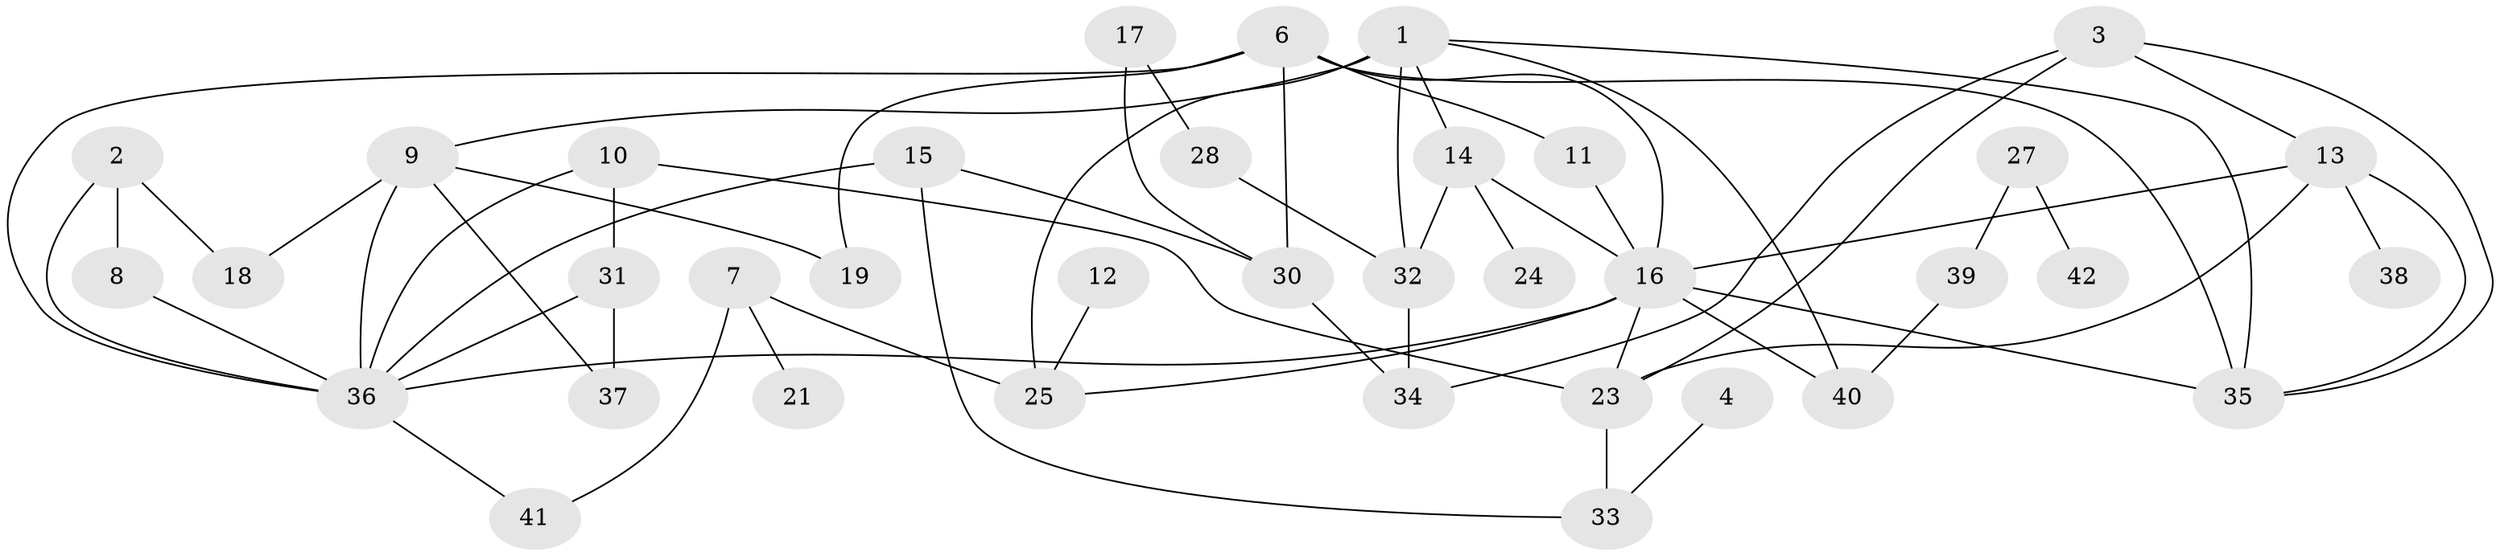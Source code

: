 // original degree distribution, {3: 0.1744186046511628, 2: 0.3023255813953488, 1: 0.19767441860465115, 0: 0.05813953488372093, 4: 0.1511627906976744, 6: 0.023255813953488372, 5: 0.09302325581395349}
// Generated by graph-tools (version 1.1) at 2025/33/03/09/25 02:33:24]
// undirected, 37 vertices, 60 edges
graph export_dot {
graph [start="1"]
  node [color=gray90,style=filled];
  1;
  2;
  3;
  4;
  6;
  7;
  8;
  9;
  10;
  11;
  12;
  13;
  14;
  15;
  16;
  17;
  18;
  19;
  21;
  23;
  24;
  25;
  27;
  28;
  30;
  31;
  32;
  33;
  34;
  35;
  36;
  37;
  38;
  39;
  40;
  41;
  42;
  1 -- 9 [weight=1.0];
  1 -- 14 [weight=1.0];
  1 -- 25 [weight=2.0];
  1 -- 32 [weight=1.0];
  1 -- 35 [weight=1.0];
  1 -- 40 [weight=1.0];
  2 -- 8 [weight=1.0];
  2 -- 18 [weight=1.0];
  2 -- 36 [weight=1.0];
  3 -- 13 [weight=1.0];
  3 -- 23 [weight=1.0];
  3 -- 34 [weight=1.0];
  3 -- 35 [weight=1.0];
  4 -- 33 [weight=1.0];
  6 -- 11 [weight=1.0];
  6 -- 16 [weight=1.0];
  6 -- 19 [weight=1.0];
  6 -- 30 [weight=1.0];
  6 -- 35 [weight=1.0];
  6 -- 36 [weight=2.0];
  7 -- 21 [weight=1.0];
  7 -- 25 [weight=2.0];
  7 -- 41 [weight=1.0];
  8 -- 36 [weight=1.0];
  9 -- 18 [weight=2.0];
  9 -- 19 [weight=1.0];
  9 -- 36 [weight=1.0];
  9 -- 37 [weight=1.0];
  10 -- 23 [weight=1.0];
  10 -- 31 [weight=1.0];
  10 -- 36 [weight=1.0];
  11 -- 16 [weight=1.0];
  12 -- 25 [weight=1.0];
  13 -- 16 [weight=1.0];
  13 -- 23 [weight=1.0];
  13 -- 35 [weight=1.0];
  13 -- 38 [weight=1.0];
  14 -- 16 [weight=1.0];
  14 -- 24 [weight=1.0];
  14 -- 32 [weight=1.0];
  15 -- 30 [weight=1.0];
  15 -- 33 [weight=1.0];
  15 -- 36 [weight=1.0];
  16 -- 23 [weight=1.0];
  16 -- 25 [weight=1.0];
  16 -- 35 [weight=1.0];
  16 -- 36 [weight=1.0];
  16 -- 40 [weight=1.0];
  17 -- 28 [weight=1.0];
  17 -- 30 [weight=1.0];
  23 -- 33 [weight=1.0];
  27 -- 39 [weight=1.0];
  27 -- 42 [weight=1.0];
  28 -- 32 [weight=1.0];
  30 -- 34 [weight=1.0];
  31 -- 36 [weight=1.0];
  31 -- 37 [weight=3.0];
  32 -- 34 [weight=1.0];
  36 -- 41 [weight=1.0];
  39 -- 40 [weight=1.0];
}
